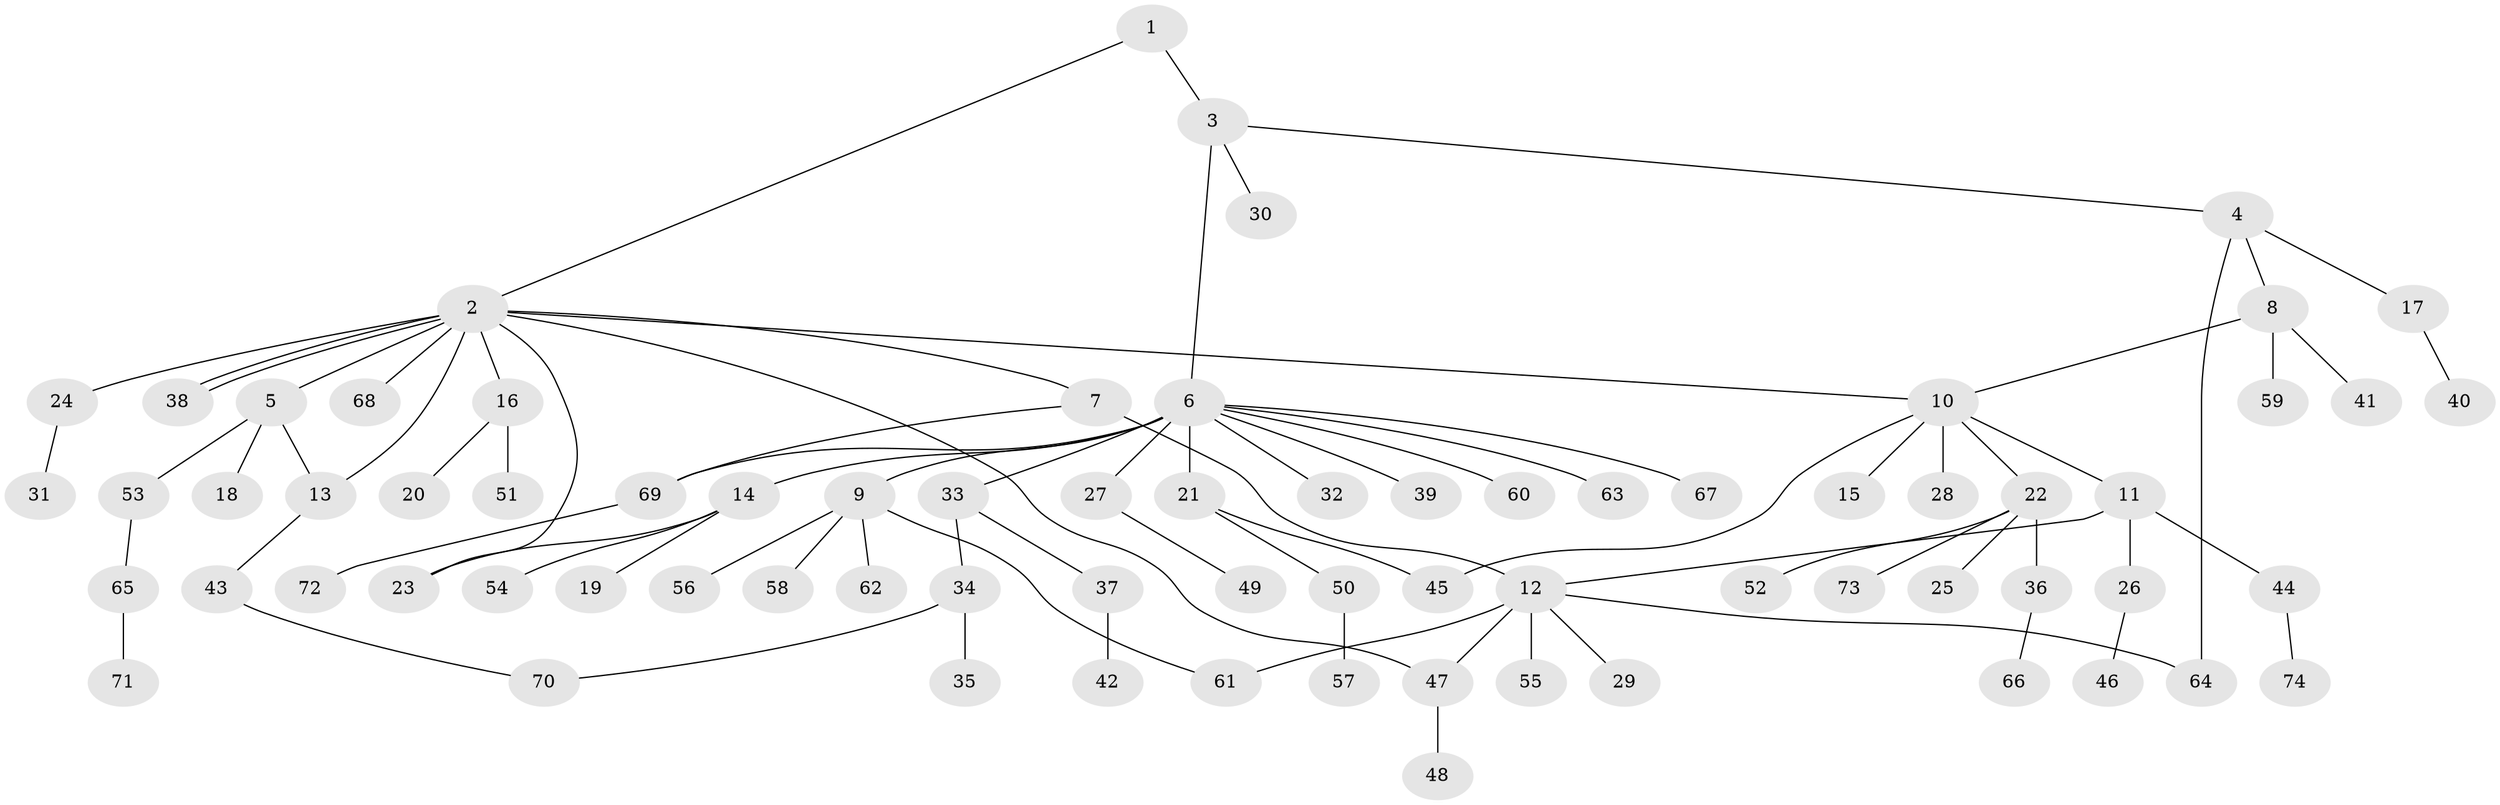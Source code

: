 // Generated by graph-tools (version 1.1) at 2025/01/03/09/25 03:01:47]
// undirected, 74 vertices, 84 edges
graph export_dot {
graph [start="1"]
  node [color=gray90,style=filled];
  1;
  2;
  3;
  4;
  5;
  6;
  7;
  8;
  9;
  10;
  11;
  12;
  13;
  14;
  15;
  16;
  17;
  18;
  19;
  20;
  21;
  22;
  23;
  24;
  25;
  26;
  27;
  28;
  29;
  30;
  31;
  32;
  33;
  34;
  35;
  36;
  37;
  38;
  39;
  40;
  41;
  42;
  43;
  44;
  45;
  46;
  47;
  48;
  49;
  50;
  51;
  52;
  53;
  54;
  55;
  56;
  57;
  58;
  59;
  60;
  61;
  62;
  63;
  64;
  65;
  66;
  67;
  68;
  69;
  70;
  71;
  72;
  73;
  74;
  1 -- 2;
  1 -- 3;
  2 -- 5;
  2 -- 7;
  2 -- 10;
  2 -- 13;
  2 -- 16;
  2 -- 23;
  2 -- 24;
  2 -- 38;
  2 -- 38;
  2 -- 47;
  2 -- 68;
  3 -- 4;
  3 -- 6;
  3 -- 30;
  4 -- 8;
  4 -- 17;
  4 -- 64;
  5 -- 13;
  5 -- 18;
  5 -- 53;
  6 -- 9;
  6 -- 14;
  6 -- 21;
  6 -- 27;
  6 -- 32;
  6 -- 33;
  6 -- 39;
  6 -- 60;
  6 -- 63;
  6 -- 67;
  6 -- 69;
  7 -- 12;
  7 -- 69;
  8 -- 10;
  8 -- 41;
  8 -- 59;
  9 -- 56;
  9 -- 58;
  9 -- 61;
  9 -- 62;
  10 -- 11;
  10 -- 15;
  10 -- 22;
  10 -- 28;
  10 -- 45;
  11 -- 12;
  11 -- 26;
  11 -- 44;
  12 -- 29;
  12 -- 47;
  12 -- 55;
  12 -- 61;
  12 -- 64;
  13 -- 43;
  14 -- 19;
  14 -- 23;
  14 -- 54;
  16 -- 20;
  16 -- 51;
  17 -- 40;
  21 -- 45;
  21 -- 50;
  22 -- 25;
  22 -- 36;
  22 -- 52;
  22 -- 73;
  24 -- 31;
  26 -- 46;
  27 -- 49;
  33 -- 34;
  33 -- 37;
  34 -- 35;
  34 -- 70;
  36 -- 66;
  37 -- 42;
  43 -- 70;
  44 -- 74;
  47 -- 48;
  50 -- 57;
  53 -- 65;
  65 -- 71;
  69 -- 72;
}
